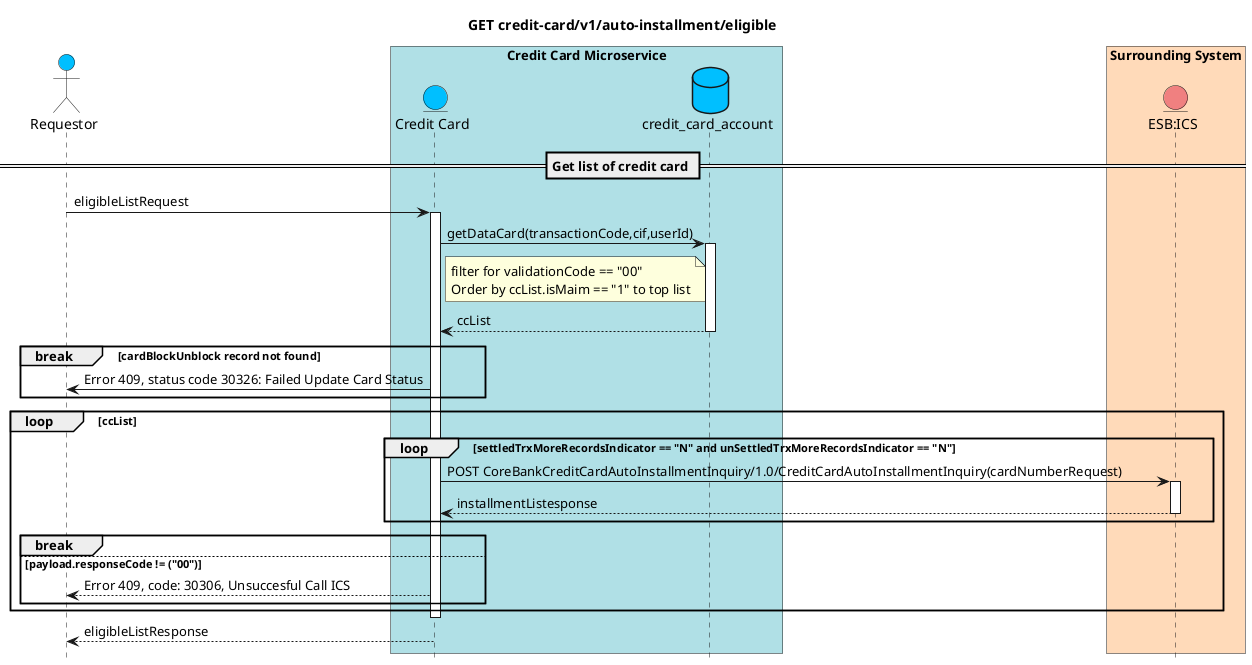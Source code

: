 @startuml

  title  GET credit-card/v1/auto-installment/eligible

  '''''''''''''''''''''''''''''''''''''''''''''''''
  ' Define Diagram Participants
  ' http://plantuml.com/skinparam
  '''''''''''''''''''''''''''''''''''''''''''''''''

  actor Requestor as requestor #DeepSkyBlue
  box "Credit Card Microservice" #PowderBlue
    entity "Credit Card" as casa #DeepSkyBlue
    database "credit_card_account" as block #DeepSkyBlue
    ' database "config" as config #DeepSkyBlue
  endbox

  box "Everest" #PeachPuff
    ' entity "config" as config #lightcoral
    ' entity "card" as card #lightcoral
  endbox


  box "Surrounding System" #PeachPuff
    entity "ESB:ICS" as emas #lightcoral
  endbox

  '''''''''''''''''''''''''''''''''''''''''''''''''
  ' Formatting Options
  '''''''''''''''''''''''''''''''''''''''''''''''''

  hide footbox
  'autonumber
  skinparam defaultFontName Comic Sans MS
  skinparam sequence {
  ParticipantFontSize 15
  ActorFontSize 15
  ArrowFontName Comic Sans MS
  ParticipantFontName Comic Sans MS
  }

  '''''''''''''''''''''''''''''''''''''''''''''''''
  ' Microservice Logic Goes Here
  '''''''''''''''''''''''''''''''''''''''''''''''''

  == Get list of credit card ==

  requestor -> casa: eligibleListRequest

activate casa
            casa -> block : getDataCard(transactionCode,cif,userId)
activate block
note right casa
  filter for validationCode == "00"
  Order by ccList.isMaim == "1" to top list
end note
block --> casa : ccList
deactivate block

break cardBlockUnblock record not found
casa -> requestor : Error 409, status code 30326: Failed Update Card Status

end

            
            loop ccList
                loop settledTrxMoreRecordsIndicator == "N" and unSettledTrxMoreRecordsIndicator == "N"
                    casa -> emas: POST CoreBankCreditCardAutoInstallmentInquiry/1.0/CreditCardAutoInstallmentInquiry(cardNumberRequest)                        
                    activate emas           
                    emas --> casa:  installmentListesponse
                    deactivate emas
                end loop
                break
            else payload.responseCode != ("00")
                casa --> requestor: Error 409, code: 30306, Unsuccesful Call ICS
            end break
        
               
            end  loop 

        
deactivate casa
          casa --> requestor : eligibleListResponse
         
   
	

   

 
@enduml

